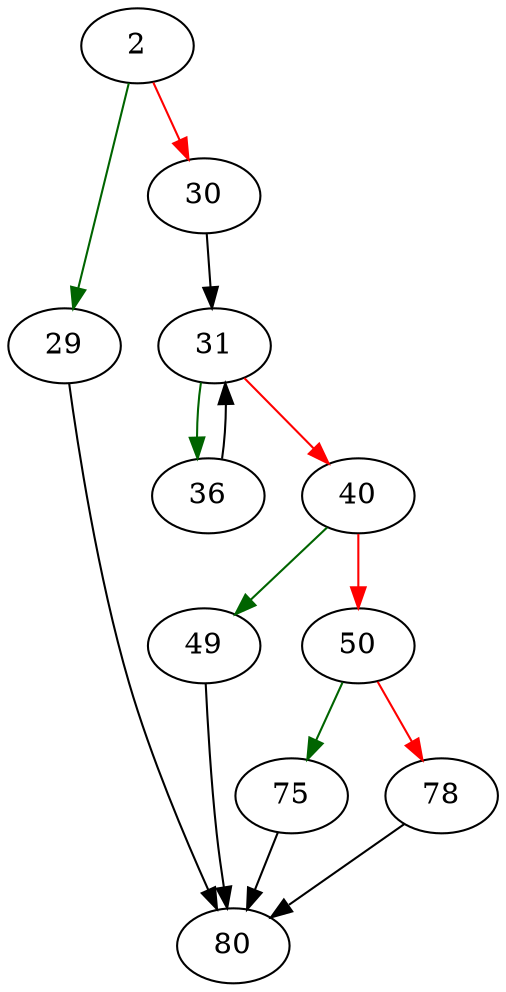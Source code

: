 strict digraph "sqlite3ResultSetOfSelect" {
	// Node definitions.
	2 [entry=true];
	29;
	30;
	80;
	31;
	36;
	40;
	49;
	50;
	75;
	78;

	// Edge definitions.
	2 -> 29 [
		color=darkgreen
		cond=true
	];
	2 -> 30 [
		color=red
		cond=false
	];
	29 -> 80;
	30 -> 31;
	31 -> 36 [
		color=darkgreen
		cond=true
	];
	31 -> 40 [
		color=red
		cond=false
	];
	36 -> 31;
	40 -> 49 [
		color=darkgreen
		cond=true
	];
	40 -> 50 [
		color=red
		cond=false
	];
	49 -> 80;
	50 -> 75 [
		color=darkgreen
		cond=true
	];
	50 -> 78 [
		color=red
		cond=false
	];
	75 -> 80;
	78 -> 80;
}